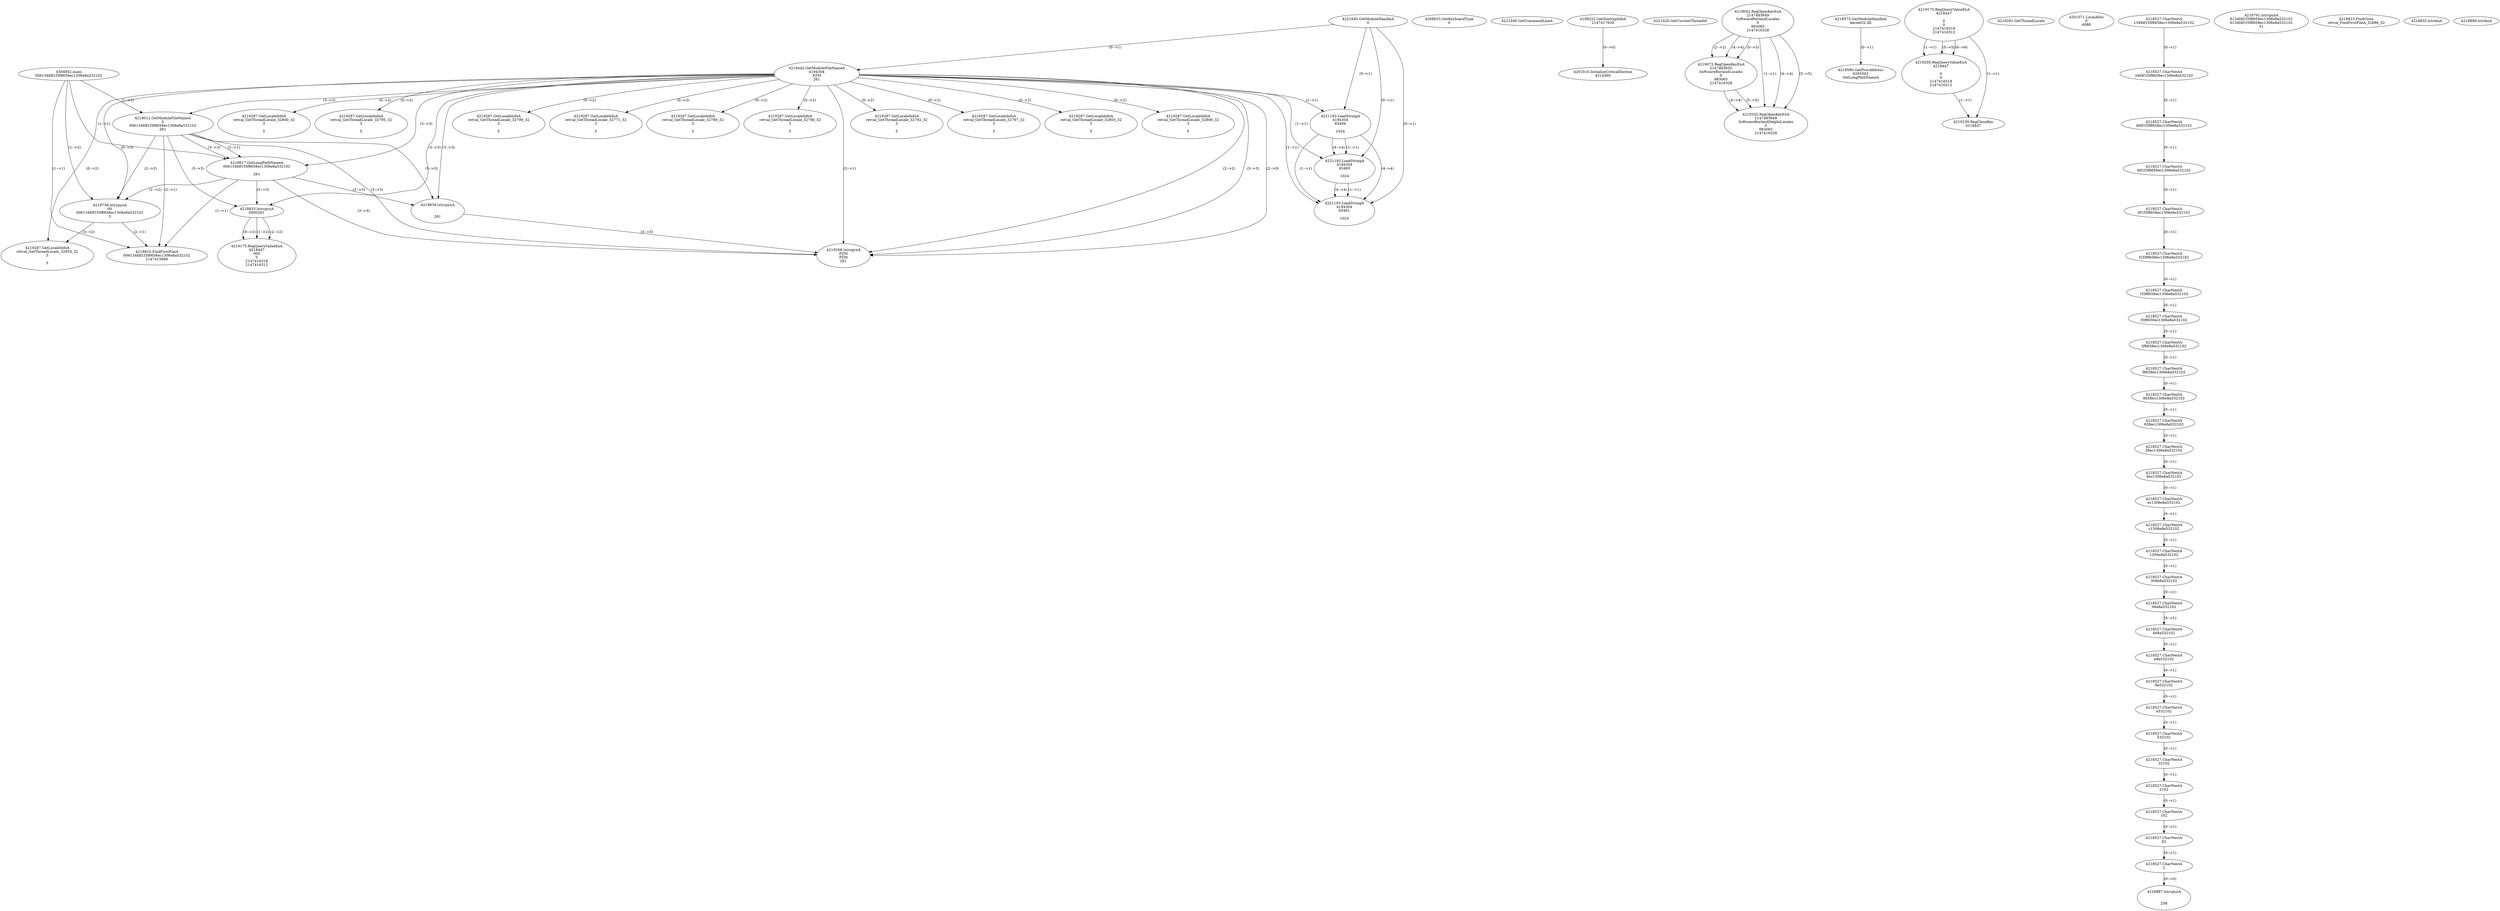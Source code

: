 // Global SCDG with merge call
digraph {
	0 [label="4304852.main
006134fdf1f3f8658ec1306e8a532102"]
	1 [label="4221640.GetModuleHandleA
0"]
	2 [label="4208833.GetKeyboardType
0"]
	3 [label="4221400.GetCommandLineA
"]
	4 [label="4199222.GetStartupInfoA
2147417628"]
	5 [label="4221420.GetCurrentThreadId
"]
	6 [label="4218442.GetModuleFileNameA
4194304
PZM
261"]
	1 -> 6 [label="(0-->1)"]
	7 [label="4219012.GetModuleFileNameA
0
006134fdf1f3f8658ec1306e8a532102
261"]
	0 -> 7 [label="(1-->2)"]
	6 -> 7 [label="(3-->3)"]
	8 [label="4219042.RegOpenKeyExA
2147483649
Software\Borland\Locales
0
983065
2147416328"]
	9 [label="4219072.RegOpenKeyExA
2147483650
Software\Borland\Locales
0
983065
2147416328"]
	8 -> 9 [label="(2-->2)"]
	8 -> 9 [label="(4-->4)"]
	8 -> 9 [label="(5-->5)"]
	10 [label="4218573.GetModuleHandleA
kernel32.dll"]
	11 [label="4218590.GetProcAddress
6295592
GetLongPathNameA"]
	10 -> 11 [label="(0-->1)"]
	12 [label="4218617.GetLongPathNameA
006134fdf1f3f8658ec1306e8a532102

261"]
	0 -> 12 [label="(1-->1)"]
	7 -> 12 [label="(2-->1)"]
	6 -> 12 [label="(3-->3)"]
	7 -> 12 [label="(3-->3)"]
	13 [label="4218638.lstrcpynA


261"]
	6 -> 13 [label="(3-->3)"]
	7 -> 13 [label="(3-->3)"]
	12 -> 13 [label="(3-->3)"]
	14 [label="4219175.RegQueryValueExA
4218447

0
0
2147416318
2147416312"]
	15 [label="4219205.RegQueryValueExA
4218447

0
0
2147416318
2147416312"]
	14 -> 15 [label="(1-->1)"]
	14 -> 15 [label="(5-->5)"]
	14 -> 15 [label="(6-->6)"]
	16 [label="4219239.RegCloseKey
4218447"]
	14 -> 16 [label="(1-->1)"]
	15 -> 16 [label="(1-->1)"]
	17 [label="4219268.lstrcpynA
PZM
PZM
261"]
	6 -> 17 [label="(2-->1)"]
	6 -> 17 [label="(2-->2)"]
	6 -> 17 [label="(3-->3)"]
	7 -> 17 [label="(3-->3)"]
	12 -> 17 [label="(3-->3)"]
	13 -> 17 [label="(3-->3)"]
	6 -> 17 [label="(2-->0)"]
	18 [label="4219281.GetThreadLocale
"]
	19 [label="4219287.GetLocaleInfoA
retval_GetThreadLocale_32800_32
3

5"]
	6 -> 19 [label="(0-->2)"]
	20 [label="4221193.LoadStringA
4194304
65494

1024"]
	1 -> 20 [label="(0-->1)"]
	6 -> 20 [label="(1-->1)"]
	21 [label="4221193.LoadStringA
4194304
65493

1024"]
	1 -> 21 [label="(0-->1)"]
	6 -> 21 [label="(1-->1)"]
	20 -> 21 [label="(1-->1)"]
	20 -> 21 [label="(4-->4)"]
	22 [label="4221193.LoadStringA
4194304
65491

1024"]
	1 -> 22 [label="(0-->1)"]
	6 -> 22 [label="(1-->1)"]
	20 -> 22 [label="(1-->1)"]
	21 -> 22 [label="(1-->1)"]
	20 -> 22 [label="(4-->4)"]
	21 -> 22 [label="(4-->4)"]
	23 [label="4201010.InitializeCriticalSection
4314560"]
	4 -> 23 [label="(0-->0)"]
	24 [label="4201071.LocalAlloc
0
4088"]
	25 [label="4219287.GetLocaleInfoA
retval_GetThreadLocale_32795_32
3

5"]
	6 -> 25 [label="(0-->2)"]
	26 [label="4219102.RegOpenKeyExA
2147483649
Software\Borland\Delphi\Locales
0
983065
2147416328"]
	8 -> 26 [label="(1-->1)"]
	8 -> 26 [label="(4-->4)"]
	9 -> 26 [label="(4-->4)"]
	8 -> 26 [label="(5-->5)"]
	9 -> 26 [label="(5-->5)"]
	27 [label="4218738.lstrcpynA
00
006134fdf1f3f8658ec1306e8a532102
3"]
	0 -> 27 [label="(1-->2)"]
	7 -> 27 [label="(2-->2)"]
	12 -> 27 [label="(1-->2)"]
	6 -> 27 [label="(0-->3)"]
	28 [label="4218527.CharNextA
134fdf1f3f8658ec1306e8a532102"]
	29 [label="4218527.CharNextA
34fdf1f3f8658ec1306e8a532102"]
	28 -> 29 [label="(0-->1)"]
	30 [label="4218527.CharNextA
4fdf1f3f8658ec1306e8a532102"]
	29 -> 30 [label="(0-->1)"]
	31 [label="4218527.CharNextA
fdf1f3f8658ec1306e8a532102"]
	30 -> 31 [label="(0-->1)"]
	32 [label="4218527.CharNextA
df1f3f8658ec1306e8a532102"]
	31 -> 32 [label="(0-->1)"]
	33 [label="4218527.CharNextA
f1f3f8658ec1306e8a532102"]
	32 -> 33 [label="(0-->1)"]
	34 [label="4218527.CharNextA
1f3f8658ec1306e8a532102"]
	33 -> 34 [label="(0-->1)"]
	35 [label="4218527.CharNextA
f3f8658ec1306e8a532102"]
	34 -> 35 [label="(0-->1)"]
	36 [label="4218527.CharNextA
3f8658ec1306e8a532102"]
	35 -> 36 [label="(0-->1)"]
	37 [label="4218527.CharNextA
f8658ec1306e8a532102"]
	36 -> 37 [label="(0-->1)"]
	38 [label="4218527.CharNextA
8658ec1306e8a532102"]
	37 -> 38 [label="(0-->1)"]
	39 [label="4218527.CharNextA
658ec1306e8a532102"]
	38 -> 39 [label="(0-->1)"]
	40 [label="4218527.CharNextA
58ec1306e8a532102"]
	39 -> 40 [label="(0-->1)"]
	41 [label="4218527.CharNextA
8ec1306e8a532102"]
	40 -> 41 [label="(0-->1)"]
	42 [label="4218527.CharNextA
ec1306e8a532102"]
	41 -> 42 [label="(0-->1)"]
	43 [label="4218527.CharNextA
c1306e8a532102"]
	42 -> 43 [label="(0-->1)"]
	44 [label="4218527.CharNextA
1306e8a532102"]
	43 -> 44 [label="(0-->1)"]
	45 [label="4218527.CharNextA
306e8a532102"]
	44 -> 45 [label="(0-->1)"]
	46 [label="4218527.CharNextA
06e8a532102"]
	45 -> 46 [label="(0-->1)"]
	47 [label="4218527.CharNextA
6e8a532102"]
	46 -> 47 [label="(0-->1)"]
	48 [label="4218527.CharNextA
e8a532102"]
	47 -> 48 [label="(0-->1)"]
	49 [label="4218527.CharNextA
8a532102"]
	48 -> 49 [label="(0-->1)"]
	50 [label="4218527.CharNextA
a532102"]
	49 -> 50 [label="(0-->1)"]
	51 [label="4218527.CharNextA
532102"]
	50 -> 51 [label="(0-->1)"]
	52 [label="4218527.CharNextA
32102"]
	51 -> 52 [label="(0-->1)"]
	53 [label="4218527.CharNextA
2102"]
	52 -> 53 [label="(0-->1)"]
	54 [label="4218527.CharNextA
102"]
	53 -> 54 [label="(0-->1)"]
	55 [label="4218527.CharNextA
02"]
	54 -> 55 [label="(0-->1)"]
	56 [label="4218527.CharNextA
2"]
	55 -> 56 [label="(0-->1)"]
	57 [label="4218791.lstrcpynA
6134fdf1f3f8658ec1306e8a532102
6134fdf1f3f8658ec1306e8a532102
31"]
	58 [label="4218810.FindFirstFileA
006134fdf1f3f8658ec1306e8a532102
2147415690"]
	0 -> 58 [label="(1-->1)"]
	7 -> 58 [label="(2-->1)"]
	12 -> 58 [label="(1-->1)"]
	27 -> 58 [label="(2-->1)"]
	59 [label="4218823.FindClose
retval_FindFirstFileA_32886_32"]
	60 [label="4218835.lstrlenA
"]
	61 [label="4218887.lstrcpynA


258"]
	56 -> 61 [label="(0-->0)"]
	62 [label="4218899.lstrlenA
"]
	63 [label="4218933.lstrcpynA
00\
00\
261"]
	6 -> 63 [label="(3-->3)"]
	7 -> 63 [label="(3-->3)"]
	12 -> 63 [label="(3-->3)"]
	64 [label="4219175.RegQueryValueExA
4218447
00\
0
0
2147416318
2147416312"]
	63 -> 64 [label="(1-->2)"]
	63 -> 64 [label="(2-->2)"]
	63 -> 64 [label="(0-->2)"]
	65 [label="4219287.GetLocaleInfoA
retval_GetThreadLocale_32954_32
3

5"]
	6 -> 65 [label="(0-->2)"]
	27 -> 65 [label="(3-->2)"]
	66 [label="4219287.GetLocaleInfoA
retval_GetThreadLocale_32799_32
3

5"]
	6 -> 66 [label="(0-->2)"]
	67 [label="4219287.GetLocaleInfoA
retval_GetThreadLocale_32771_32
3

5"]
	6 -> 67 [label="(0-->2)"]
	68 [label="4219287.GetLocaleInfoA
retval_GetThreadLocale_32789_32
3

5"]
	6 -> 68 [label="(0-->2)"]
	69 [label="4219287.GetLocaleInfoA
retval_GetThreadLocale_32790_32
3

5"]
	6 -> 69 [label="(0-->2)"]
	70 [label="4219287.GetLocaleInfoA
retval_GetThreadLocale_32792_32
3

5"]
	6 -> 70 [label="(0-->2)"]
	71 [label="4219287.GetLocaleInfoA
retval_GetThreadLocale_32797_32
3

5"]
	6 -> 71 [label="(0-->2)"]
	72 [label="4219287.GetLocaleInfoA
retval_GetThreadLocale_32805_32
3

5"]
	6 -> 72 [label="(0-->2)"]
	73 [label="4219287.GetLocaleInfoA
retval_GetThreadLocale_32806_32
3

5"]
	6 -> 73 [label="(0-->2)"]
}
